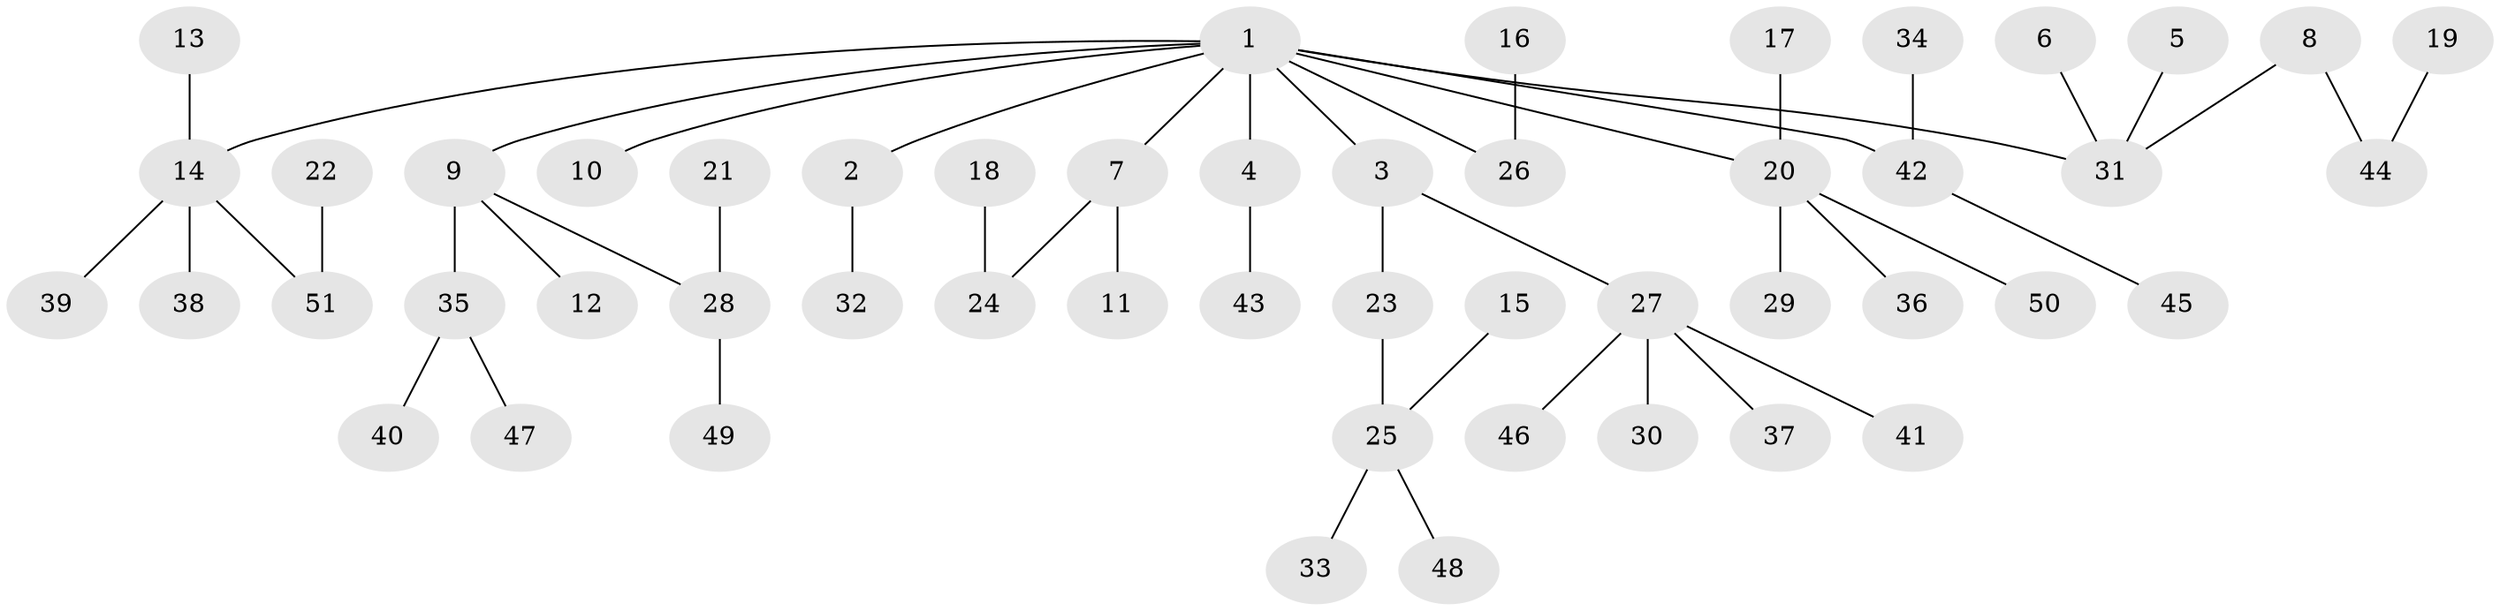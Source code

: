 // original degree distribution, {6: 0.019801980198019802, 5: 0.04950495049504951, 7: 0.009900990099009901, 2: 0.25742574257425743, 3: 0.07920792079207921, 4: 0.06930693069306931, 1: 0.5148514851485149}
// Generated by graph-tools (version 1.1) at 2025/50/03/09/25 03:50:23]
// undirected, 51 vertices, 50 edges
graph export_dot {
graph [start="1"]
  node [color=gray90,style=filled];
  1;
  2;
  3;
  4;
  5;
  6;
  7;
  8;
  9;
  10;
  11;
  12;
  13;
  14;
  15;
  16;
  17;
  18;
  19;
  20;
  21;
  22;
  23;
  24;
  25;
  26;
  27;
  28;
  29;
  30;
  31;
  32;
  33;
  34;
  35;
  36;
  37;
  38;
  39;
  40;
  41;
  42;
  43;
  44;
  45;
  46;
  47;
  48;
  49;
  50;
  51;
  1 -- 2 [weight=1.0];
  1 -- 3 [weight=1.0];
  1 -- 4 [weight=1.0];
  1 -- 7 [weight=1.0];
  1 -- 9 [weight=1.0];
  1 -- 10 [weight=1.0];
  1 -- 14 [weight=1.0];
  1 -- 20 [weight=1.0];
  1 -- 26 [weight=1.0];
  1 -- 31 [weight=1.0];
  1 -- 42 [weight=1.0];
  2 -- 32 [weight=1.0];
  3 -- 23 [weight=1.0];
  3 -- 27 [weight=1.0];
  4 -- 43 [weight=1.0];
  5 -- 31 [weight=1.0];
  6 -- 31 [weight=1.0];
  7 -- 11 [weight=1.0];
  7 -- 24 [weight=1.0];
  8 -- 31 [weight=1.0];
  8 -- 44 [weight=1.0];
  9 -- 12 [weight=1.0];
  9 -- 28 [weight=1.0];
  9 -- 35 [weight=1.0];
  13 -- 14 [weight=1.0];
  14 -- 38 [weight=1.0];
  14 -- 39 [weight=1.0];
  14 -- 51 [weight=1.0];
  15 -- 25 [weight=1.0];
  16 -- 26 [weight=1.0];
  17 -- 20 [weight=1.0];
  18 -- 24 [weight=1.0];
  19 -- 44 [weight=1.0];
  20 -- 29 [weight=1.0];
  20 -- 36 [weight=1.0];
  20 -- 50 [weight=1.0];
  21 -- 28 [weight=1.0];
  22 -- 51 [weight=1.0];
  23 -- 25 [weight=1.0];
  25 -- 33 [weight=1.0];
  25 -- 48 [weight=1.0];
  27 -- 30 [weight=1.0];
  27 -- 37 [weight=1.0];
  27 -- 41 [weight=1.0];
  27 -- 46 [weight=1.0];
  28 -- 49 [weight=1.0];
  34 -- 42 [weight=1.0];
  35 -- 40 [weight=1.0];
  35 -- 47 [weight=1.0];
  42 -- 45 [weight=1.0];
}
